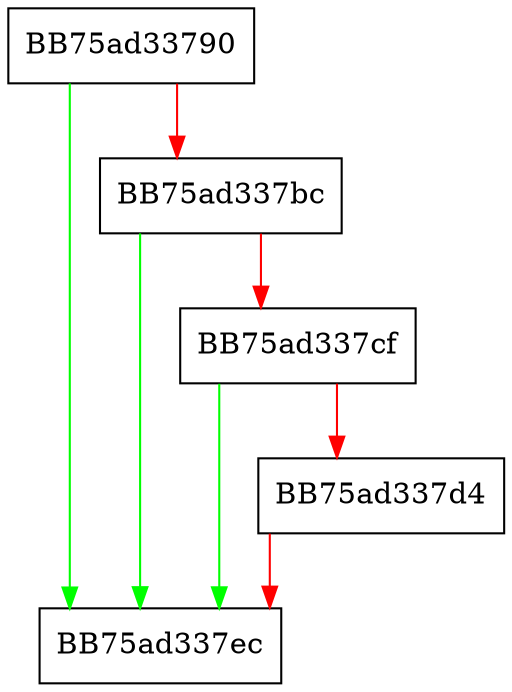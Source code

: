 digraph GetElementPriority {
  node [shape="box"];
  graph [splines=ortho];
  BB75ad33790 -> BB75ad337ec [color="green"];
  BB75ad33790 -> BB75ad337bc [color="red"];
  BB75ad337bc -> BB75ad337ec [color="green"];
  BB75ad337bc -> BB75ad337cf [color="red"];
  BB75ad337cf -> BB75ad337ec [color="green"];
  BB75ad337cf -> BB75ad337d4 [color="red"];
  BB75ad337d4 -> BB75ad337ec [color="red"];
}